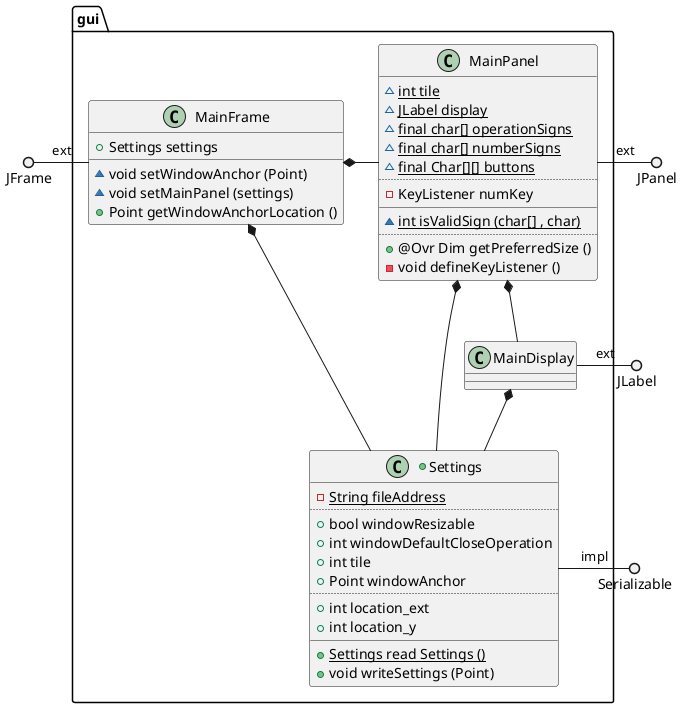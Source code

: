 @startuml

package gui{

    class MainFrame{
            +   {field} Settings settings
        __
            ~   {method} void setWindowAnchor (Point)
            ~   {method} void setMainPanel (settings)
            +   {method} Point getWindowAnchorLocation ()
    }

    class MainDisplay{
    }

    class MainPanel{
            ~   {field} {static} int tile
            ~   {field} {static} JLabel display
            ~   {field} {static} final char[] operationSigns
            ~   {field} {static} final char[] numberSigns
            ~   {field} {static} final Char[][] buttons
        ..
            -   {field}KeyListener numKey
        __
            ~   {method} {static} int isValidSign (char[] , char)
        ..
            +   {method} @Ovr Dim getPreferredSize ()
            -   {method} void defineKeyListener ()
    }

    +class Settings{
            -   {field} {static} String fileAddress
        ..
            +   {field} bool windowResizable
            +   {field} int windowDefaultCloseOperation
            +   {field} int tile
            +   {field} Point windowAnchor
        ..
            +   {field} int location_ext
            +   {field} int location_y
        __
            +   {method} {static} Settings read Settings ()
            +   {method} void writeSettings (Point)
    }
}

    JFrame          ()-     MainFrame       : ext
    JLabel          ()-     MainDisplay     : ext
    JPanel          ()-     MainPanel       : ext
    Serializable    ()-     Settings        : impl
    MainFrame       *-      MainPanel
    MainFrame       *--     Settings
    MainPanel       *--     MainDisplay
    MainPanel       *-      Settings
    MainDisplay     *--     Settings

@enduml